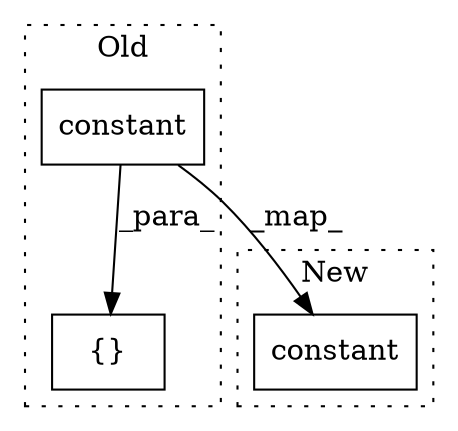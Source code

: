 digraph G {
subgraph cluster0 {
1 [label="constant" a="32" s="6883,6935" l="9,1" shape="box"];
3 [label="{}" a="4" s="6871,6936" l="1,1" shape="box"];
label = "Old";
style="dotted";
}
subgraph cluster1 {
2 [label="constant" a="32" s="4499,4551" l="9,1" shape="box"];
label = "New";
style="dotted";
}
1 -> 2 [label="_map_"];
1 -> 3 [label="_para_"];
}